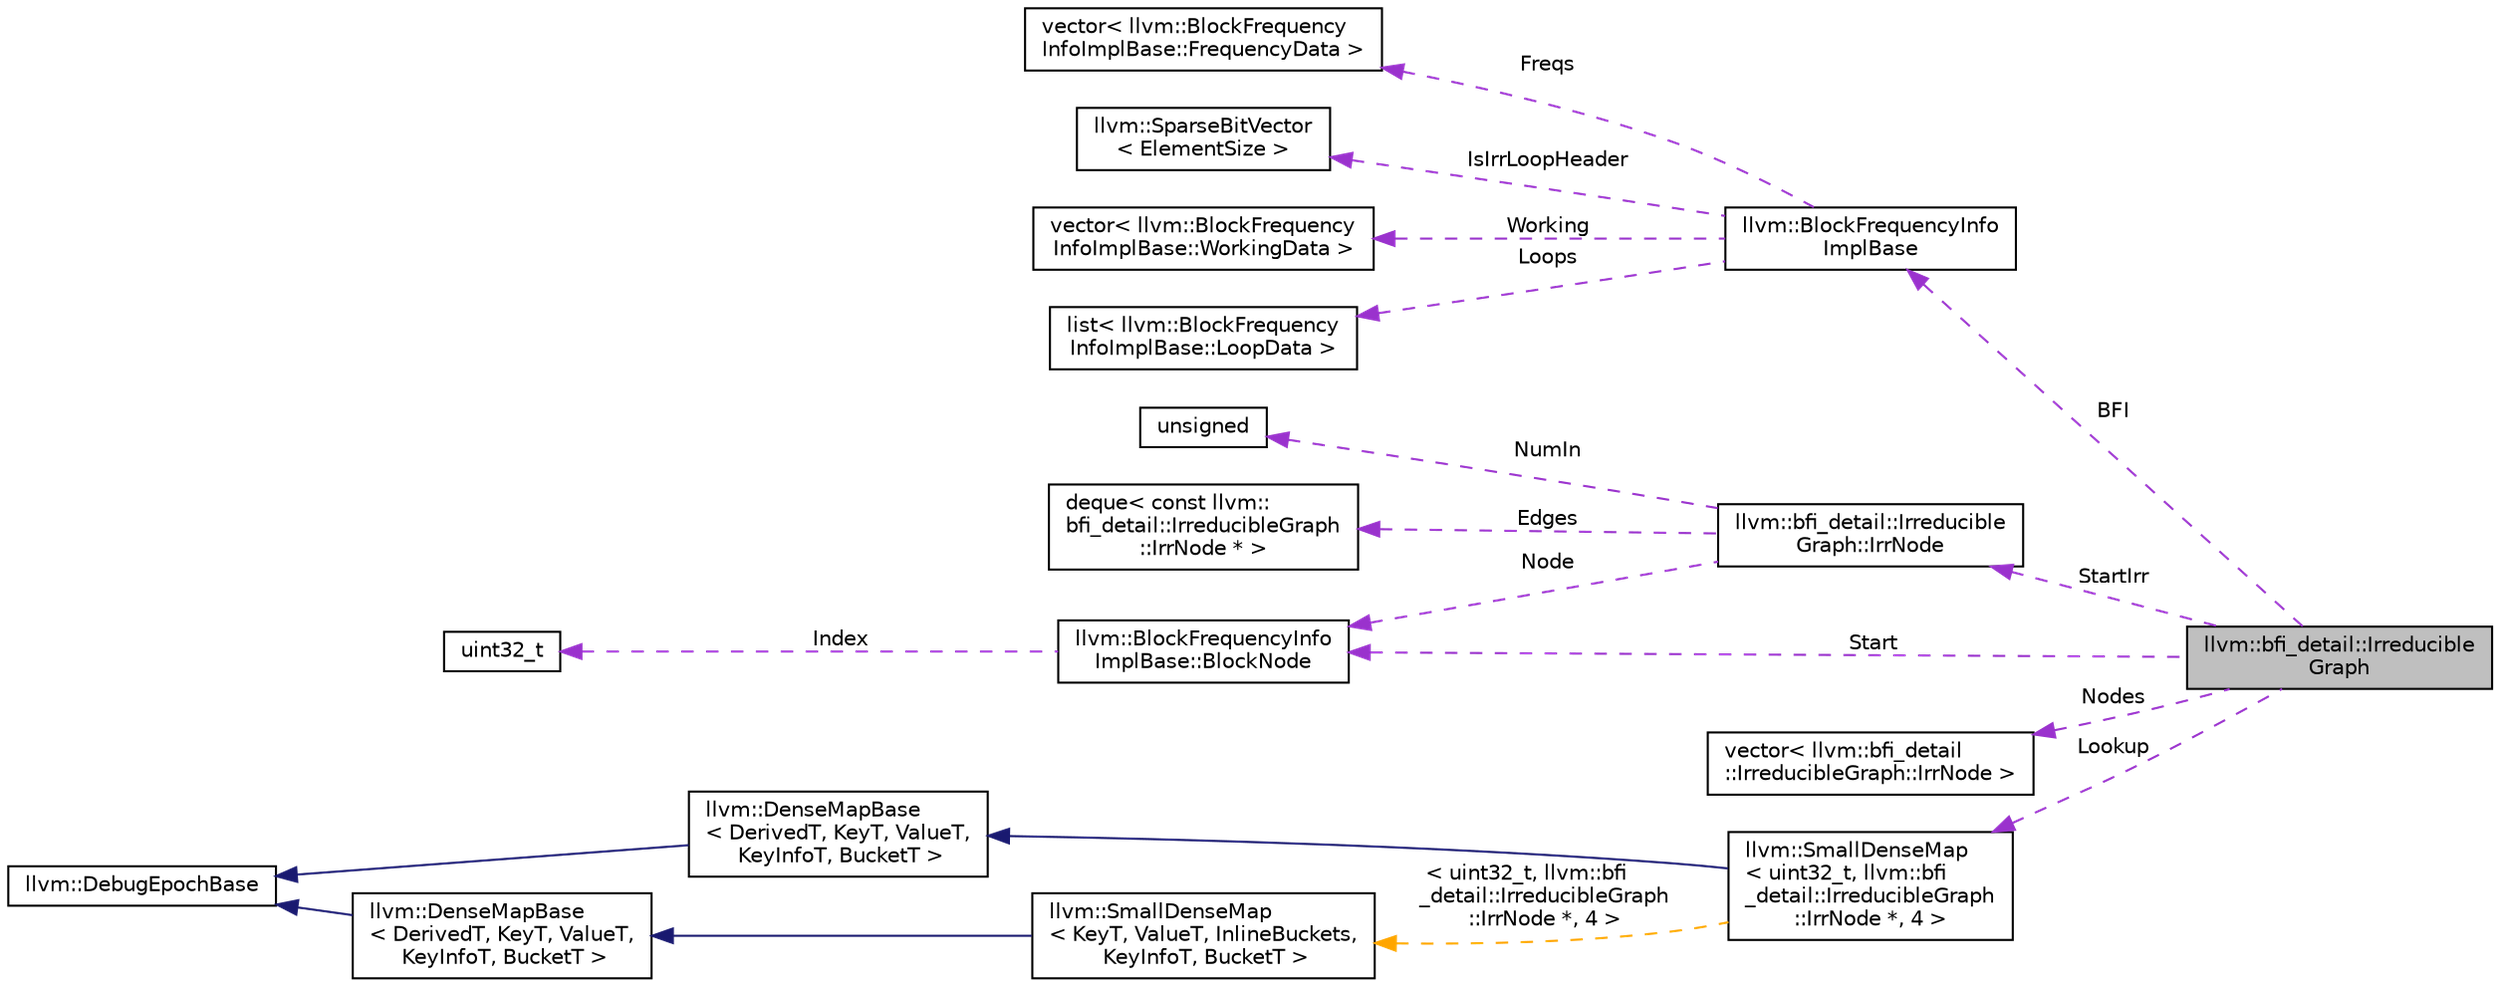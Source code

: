 digraph "llvm::bfi_detail::IrreducibleGraph"
{
 // LATEX_PDF_SIZE
  bgcolor="transparent";
  edge [fontname="Helvetica",fontsize="10",labelfontname="Helvetica",labelfontsize="10"];
  node [fontname="Helvetica",fontsize="10",shape="box"];
  rankdir="LR";
  Node1 [label="llvm::bfi_detail::Irreducible\lGraph",height=0.2,width=0.4,color="black", fillcolor="grey75", style="filled", fontcolor="black",tooltip="Graph of irreducible control flow."];
  Node2 -> Node1 [dir="back",color="darkorchid3",fontsize="10",style="dashed",label=" BFI" ,fontname="Helvetica"];
  Node2 [label="llvm::BlockFrequencyInfo\lImplBase",height=0.2,width=0.4,color="black",URL="$classllvm_1_1BlockFrequencyInfoImplBase.html",tooltip="Base class for BlockFrequencyInfoImpl."];
  Node3 -> Node2 [dir="back",color="darkorchid3",fontsize="10",style="dashed",label=" Freqs" ,fontname="Helvetica"];
  Node3 [label="vector\< llvm::BlockFrequency\lInfoImplBase::FrequencyData \>",height=0.2,width=0.4,color="black",tooltip=" "];
  Node4 -> Node2 [dir="back",color="darkorchid3",fontsize="10",style="dashed",label=" IsIrrLoopHeader" ,fontname="Helvetica"];
  Node4 [label="llvm::SparseBitVector\l\< ElementSize \>",height=0.2,width=0.4,color="black",URL="$classllvm_1_1SparseBitVector.html",tooltip=" "];
  Node5 -> Node2 [dir="back",color="darkorchid3",fontsize="10",style="dashed",label=" Working" ,fontname="Helvetica"];
  Node5 [label="vector\< llvm::BlockFrequency\lInfoImplBase::WorkingData \>",height=0.2,width=0.4,color="black",tooltip=" "];
  Node6 -> Node2 [dir="back",color="darkorchid3",fontsize="10",style="dashed",label=" Loops" ,fontname="Helvetica"];
  Node6 [label="list\< llvm::BlockFrequency\lInfoImplBase::LoopData \>",height=0.2,width=0.4,color="black",tooltip=" "];
  Node7 -> Node1 [dir="back",color="darkorchid3",fontsize="10",style="dashed",label=" Start" ,fontname="Helvetica"];
  Node7 [label="llvm::BlockFrequencyInfo\lImplBase::BlockNode",height=0.2,width=0.4,color="black",URL="$structllvm_1_1BlockFrequencyInfoImplBase_1_1BlockNode.html",tooltip="Representative of a block."];
  Node8 -> Node7 [dir="back",color="darkorchid3",fontsize="10",style="dashed",label=" Index" ,fontname="Helvetica"];
  Node8 [label="uint32_t",height=0.2,width=0.4,color="black",URL="$classuint32__t.html",tooltip=" "];
  Node9 -> Node1 [dir="back",color="darkorchid3",fontsize="10",style="dashed",label=" StartIrr" ,fontname="Helvetica"];
  Node9 [label="llvm::bfi_detail::Irreducible\lGraph::IrrNode",height=0.2,width=0.4,color="black",URL="$structllvm_1_1bfi__detail_1_1IrreducibleGraph_1_1IrrNode.html",tooltip=" "];
  Node7 -> Node9 [dir="back",color="darkorchid3",fontsize="10",style="dashed",label=" Node" ,fontname="Helvetica"];
  Node10 -> Node9 [dir="back",color="darkorchid3",fontsize="10",style="dashed",label=" NumIn" ,fontname="Helvetica"];
  Node10 [label="unsigned",height=0.2,width=0.4,color="black",URL="$classunsigned.html",tooltip=" "];
  Node11 -> Node9 [dir="back",color="darkorchid3",fontsize="10",style="dashed",label=" Edges" ,fontname="Helvetica"];
  Node11 [label="deque\< const llvm::\lbfi_detail::IrreducibleGraph\l::IrrNode * \>",height=0.2,width=0.4,color="black",tooltip=" "];
  Node12 -> Node1 [dir="back",color="darkorchid3",fontsize="10",style="dashed",label=" Nodes" ,fontname="Helvetica"];
  Node12 [label="vector\< llvm::bfi_detail\l::IrreducibleGraph::IrrNode \>",height=0.2,width=0.4,color="black",tooltip=" "];
  Node13 -> Node1 [dir="back",color="darkorchid3",fontsize="10",style="dashed",label=" Lookup" ,fontname="Helvetica"];
  Node13 [label="llvm::SmallDenseMap\l\< uint32_t, llvm::bfi\l_detail::IrreducibleGraph\l::IrrNode *, 4 \>",height=0.2,width=0.4,color="black",URL="$classllvm_1_1SmallDenseMap.html",tooltip=" "];
  Node14 -> Node13 [dir="back",color="midnightblue",fontsize="10",style="solid",fontname="Helvetica"];
  Node14 [label="llvm::DenseMapBase\l\< DerivedT, KeyT, ValueT,\l KeyInfoT, BucketT \>",height=0.2,width=0.4,color="black",URL="$classllvm_1_1DenseMapBase.html",tooltip=" "];
  Node15 -> Node14 [dir="back",color="midnightblue",fontsize="10",style="solid",fontname="Helvetica"];
  Node15 [label="llvm::DebugEpochBase",height=0.2,width=0.4,color="black",URL="$classllvm_1_1DebugEpochBase.html",tooltip=" "];
  Node16 -> Node13 [dir="back",color="orange",fontsize="10",style="dashed",label=" \< uint32_t, llvm::bfi\l_detail::IrreducibleGraph\l::IrrNode *, 4 \>" ,fontname="Helvetica"];
  Node16 [label="llvm::SmallDenseMap\l\< KeyT, ValueT, InlineBuckets,\l KeyInfoT, BucketT \>",height=0.2,width=0.4,color="black",URL="$classllvm_1_1SmallDenseMap.html",tooltip=" "];
  Node17 -> Node16 [dir="back",color="midnightblue",fontsize="10",style="solid",fontname="Helvetica"];
  Node17 [label="llvm::DenseMapBase\l\< DerivedT, KeyT, ValueT,\l KeyInfoT, BucketT \>",height=0.2,width=0.4,color="black",URL="$classllvm_1_1DenseMapBase.html",tooltip=" "];
  Node15 -> Node17 [dir="back",color="midnightblue",fontsize="10",style="solid",fontname="Helvetica"];
}

